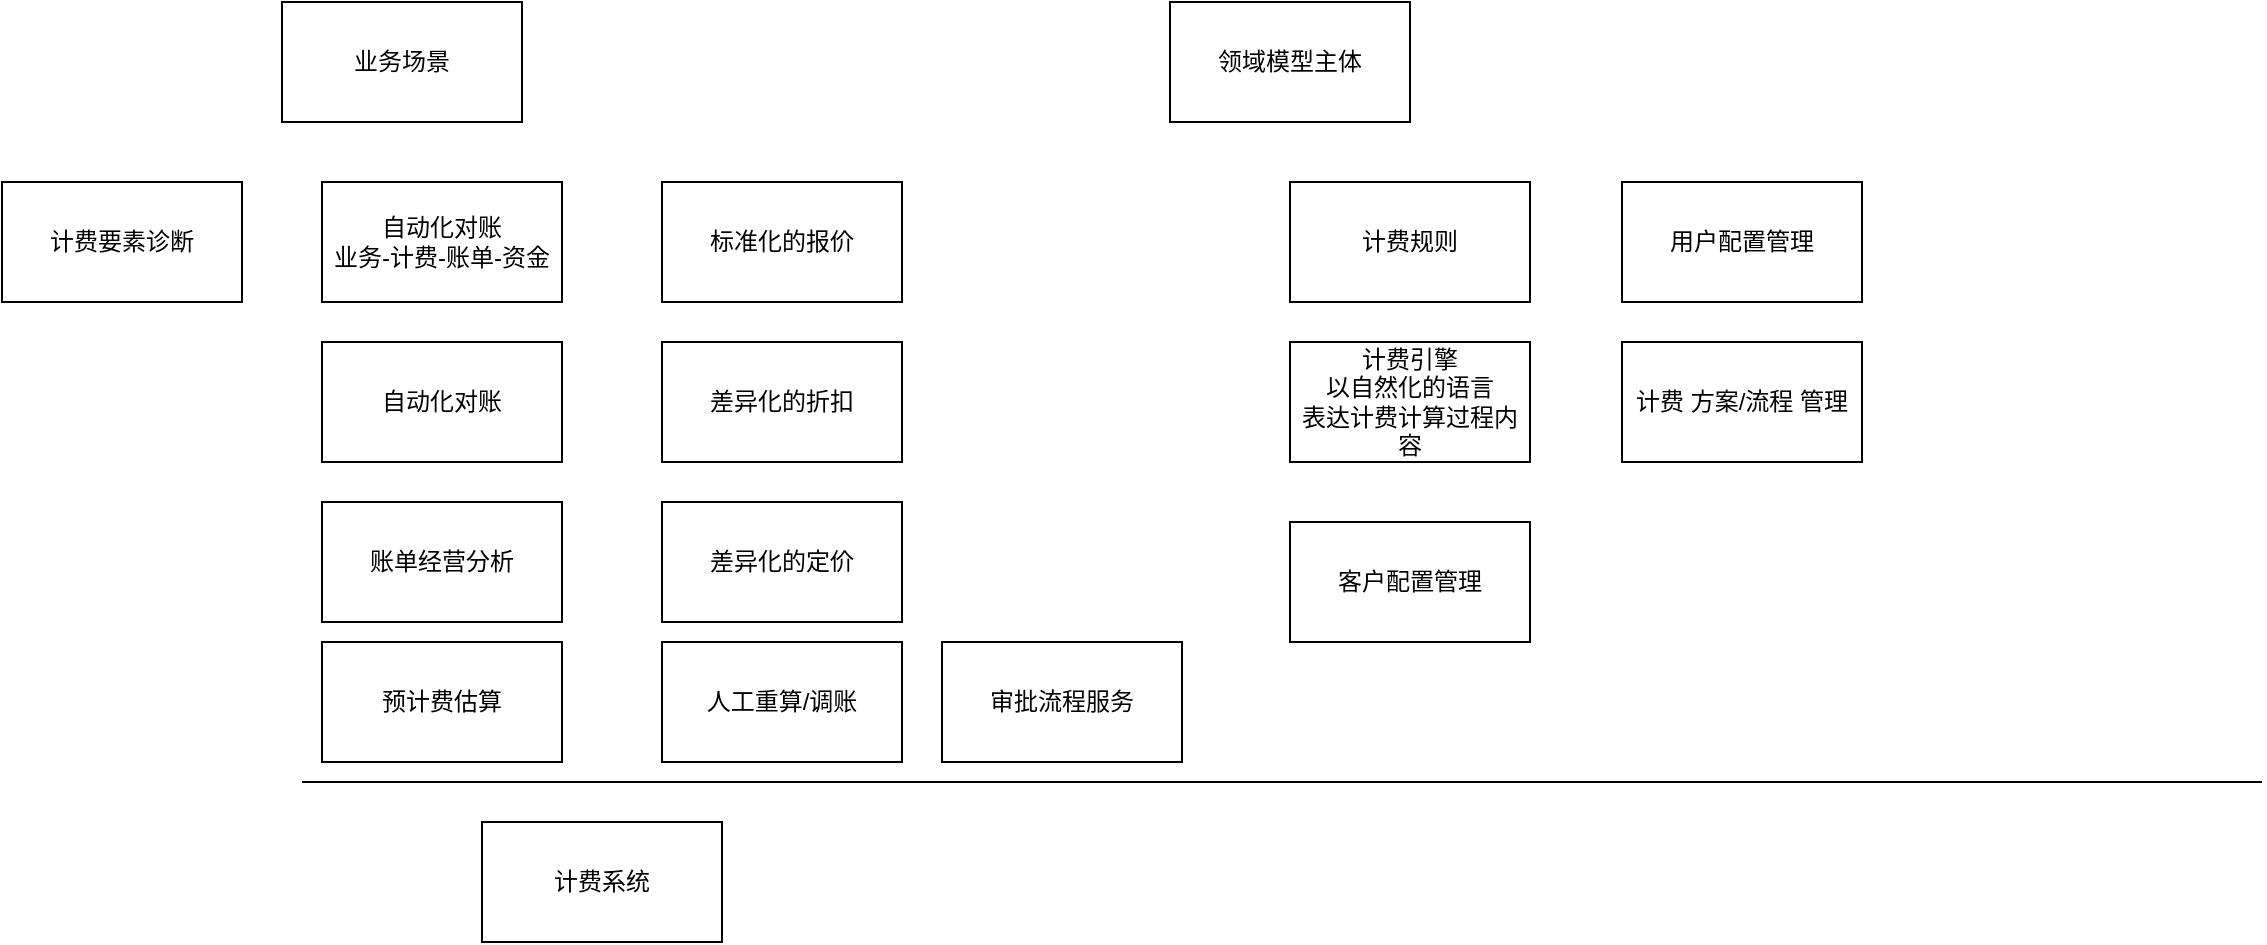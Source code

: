 <mxfile version="20.5.1" type="github">
  <diagram id="-Dsbe07-NSSsR5EDzLi5" name="BillingSystemArchitecture">
    <mxGraphModel dx="2013" dy="646" grid="1" gridSize="10" guides="1" tooltips="1" connect="1" arrows="1" fold="1" page="1" pageScale="1" pageWidth="827" pageHeight="1169" math="0" shadow="0">
      <root>
        <mxCell id="0" />
        <mxCell id="1" parent="0" />
        <mxCell id="xHSVK-veDEElf7Jq91R1-1" value="计费系统" style="rounded=0;whiteSpace=wrap;html=1;" vertex="1" parent="1">
          <mxGeometry x="10" y="420" width="120" height="60" as="geometry" />
        </mxCell>
        <mxCell id="xHSVK-veDEElf7Jq91R1-2" value="" style="endArrow=none;html=1;rounded=0;" edge="1" parent="1">
          <mxGeometry width="50" height="50" relative="1" as="geometry">
            <mxPoint x="-80" y="400" as="sourcePoint" />
            <mxPoint x="900" y="400" as="targetPoint" />
          </mxGeometry>
        </mxCell>
        <mxCell id="xHSVK-veDEElf7Jq91R1-3" value="业务场景" style="rounded=0;whiteSpace=wrap;html=1;" vertex="1" parent="1">
          <mxGeometry x="-90" y="10" width="120" height="60" as="geometry" />
        </mxCell>
        <mxCell id="xHSVK-veDEElf7Jq91R1-4" value="标准化的报价" style="rounded=0;whiteSpace=wrap;html=1;" vertex="1" parent="1">
          <mxGeometry x="100" y="100" width="120" height="60" as="geometry" />
        </mxCell>
        <mxCell id="xHSVK-veDEElf7Jq91R1-5" value="差异化的折扣" style="rounded=0;whiteSpace=wrap;html=1;" vertex="1" parent="1">
          <mxGeometry x="100" y="180" width="120" height="60" as="geometry" />
        </mxCell>
        <mxCell id="xHSVK-veDEElf7Jq91R1-6" value="差异化的定价" style="rounded=0;whiteSpace=wrap;html=1;" vertex="1" parent="1">
          <mxGeometry x="100" y="260" width="120" height="60" as="geometry" />
        </mxCell>
        <mxCell id="xHSVK-veDEElf7Jq91R1-7" value="领域模型主体" style="rounded=0;whiteSpace=wrap;html=1;" vertex="1" parent="1">
          <mxGeometry x="354" y="10" width="120" height="60" as="geometry" />
        </mxCell>
        <mxCell id="xHSVK-veDEElf7Jq91R1-8" value="计费规则" style="rounded=0;whiteSpace=wrap;html=1;" vertex="1" parent="1">
          <mxGeometry x="414" y="100" width="120" height="60" as="geometry" />
        </mxCell>
        <mxCell id="xHSVK-veDEElf7Jq91R1-9" value="计费引擎&lt;br&gt;以自然化的语言&lt;br&gt;表达计费计算过程内容" style="rounded=0;whiteSpace=wrap;html=1;" vertex="1" parent="1">
          <mxGeometry x="414" y="180" width="120" height="60" as="geometry" />
        </mxCell>
        <mxCell id="xHSVK-veDEElf7Jq91R1-10" value="客户配置管理" style="rounded=0;whiteSpace=wrap;html=1;" vertex="1" parent="1">
          <mxGeometry x="414" y="270" width="120" height="60" as="geometry" />
        </mxCell>
        <mxCell id="xHSVK-veDEElf7Jq91R1-11" value="用户配置管理" style="rounded=0;whiteSpace=wrap;html=1;" vertex="1" parent="1">
          <mxGeometry x="580" y="100" width="120" height="60" as="geometry" />
        </mxCell>
        <mxCell id="xHSVK-veDEElf7Jq91R1-12" value="计费 方案/流程 管理" style="rounded=0;whiteSpace=wrap;html=1;" vertex="1" parent="1">
          <mxGeometry x="580" y="180" width="120" height="60" as="geometry" />
        </mxCell>
        <mxCell id="xHSVK-veDEElf7Jq91R1-13" value="自动化对账&lt;br&gt;业务-计费-账单-资金" style="rounded=0;whiteSpace=wrap;html=1;" vertex="1" parent="1">
          <mxGeometry x="-70" y="100" width="120" height="60" as="geometry" />
        </mxCell>
        <mxCell id="xHSVK-veDEElf7Jq91R1-14" value="人工重算/调账" style="rounded=0;whiteSpace=wrap;html=1;" vertex="1" parent="1">
          <mxGeometry x="100" y="330" width="120" height="60" as="geometry" />
        </mxCell>
        <mxCell id="xHSVK-veDEElf7Jq91R1-15" value="自动化对账" style="rounded=0;whiteSpace=wrap;html=1;" vertex="1" parent="1">
          <mxGeometry x="-70" y="180" width="120" height="60" as="geometry" />
        </mxCell>
        <mxCell id="xHSVK-veDEElf7Jq91R1-16" value="账单经营分析" style="rounded=0;whiteSpace=wrap;html=1;" vertex="1" parent="1">
          <mxGeometry x="-70" y="260" width="120" height="60" as="geometry" />
        </mxCell>
        <mxCell id="xHSVK-veDEElf7Jq91R1-17" value="预计费估算" style="rounded=0;whiteSpace=wrap;html=1;" vertex="1" parent="1">
          <mxGeometry x="-70" y="330" width="120" height="60" as="geometry" />
        </mxCell>
        <mxCell id="xHSVK-veDEElf7Jq91R1-18" value="审批流程服务" style="rounded=0;whiteSpace=wrap;html=1;" vertex="1" parent="1">
          <mxGeometry x="240" y="330" width="120" height="60" as="geometry" />
        </mxCell>
        <mxCell id="xHSVK-veDEElf7Jq91R1-19" value="计费要素诊断" style="rounded=0;whiteSpace=wrap;html=1;" vertex="1" parent="1">
          <mxGeometry x="-230" y="100" width="120" height="60" as="geometry" />
        </mxCell>
      </root>
    </mxGraphModel>
  </diagram>
</mxfile>
